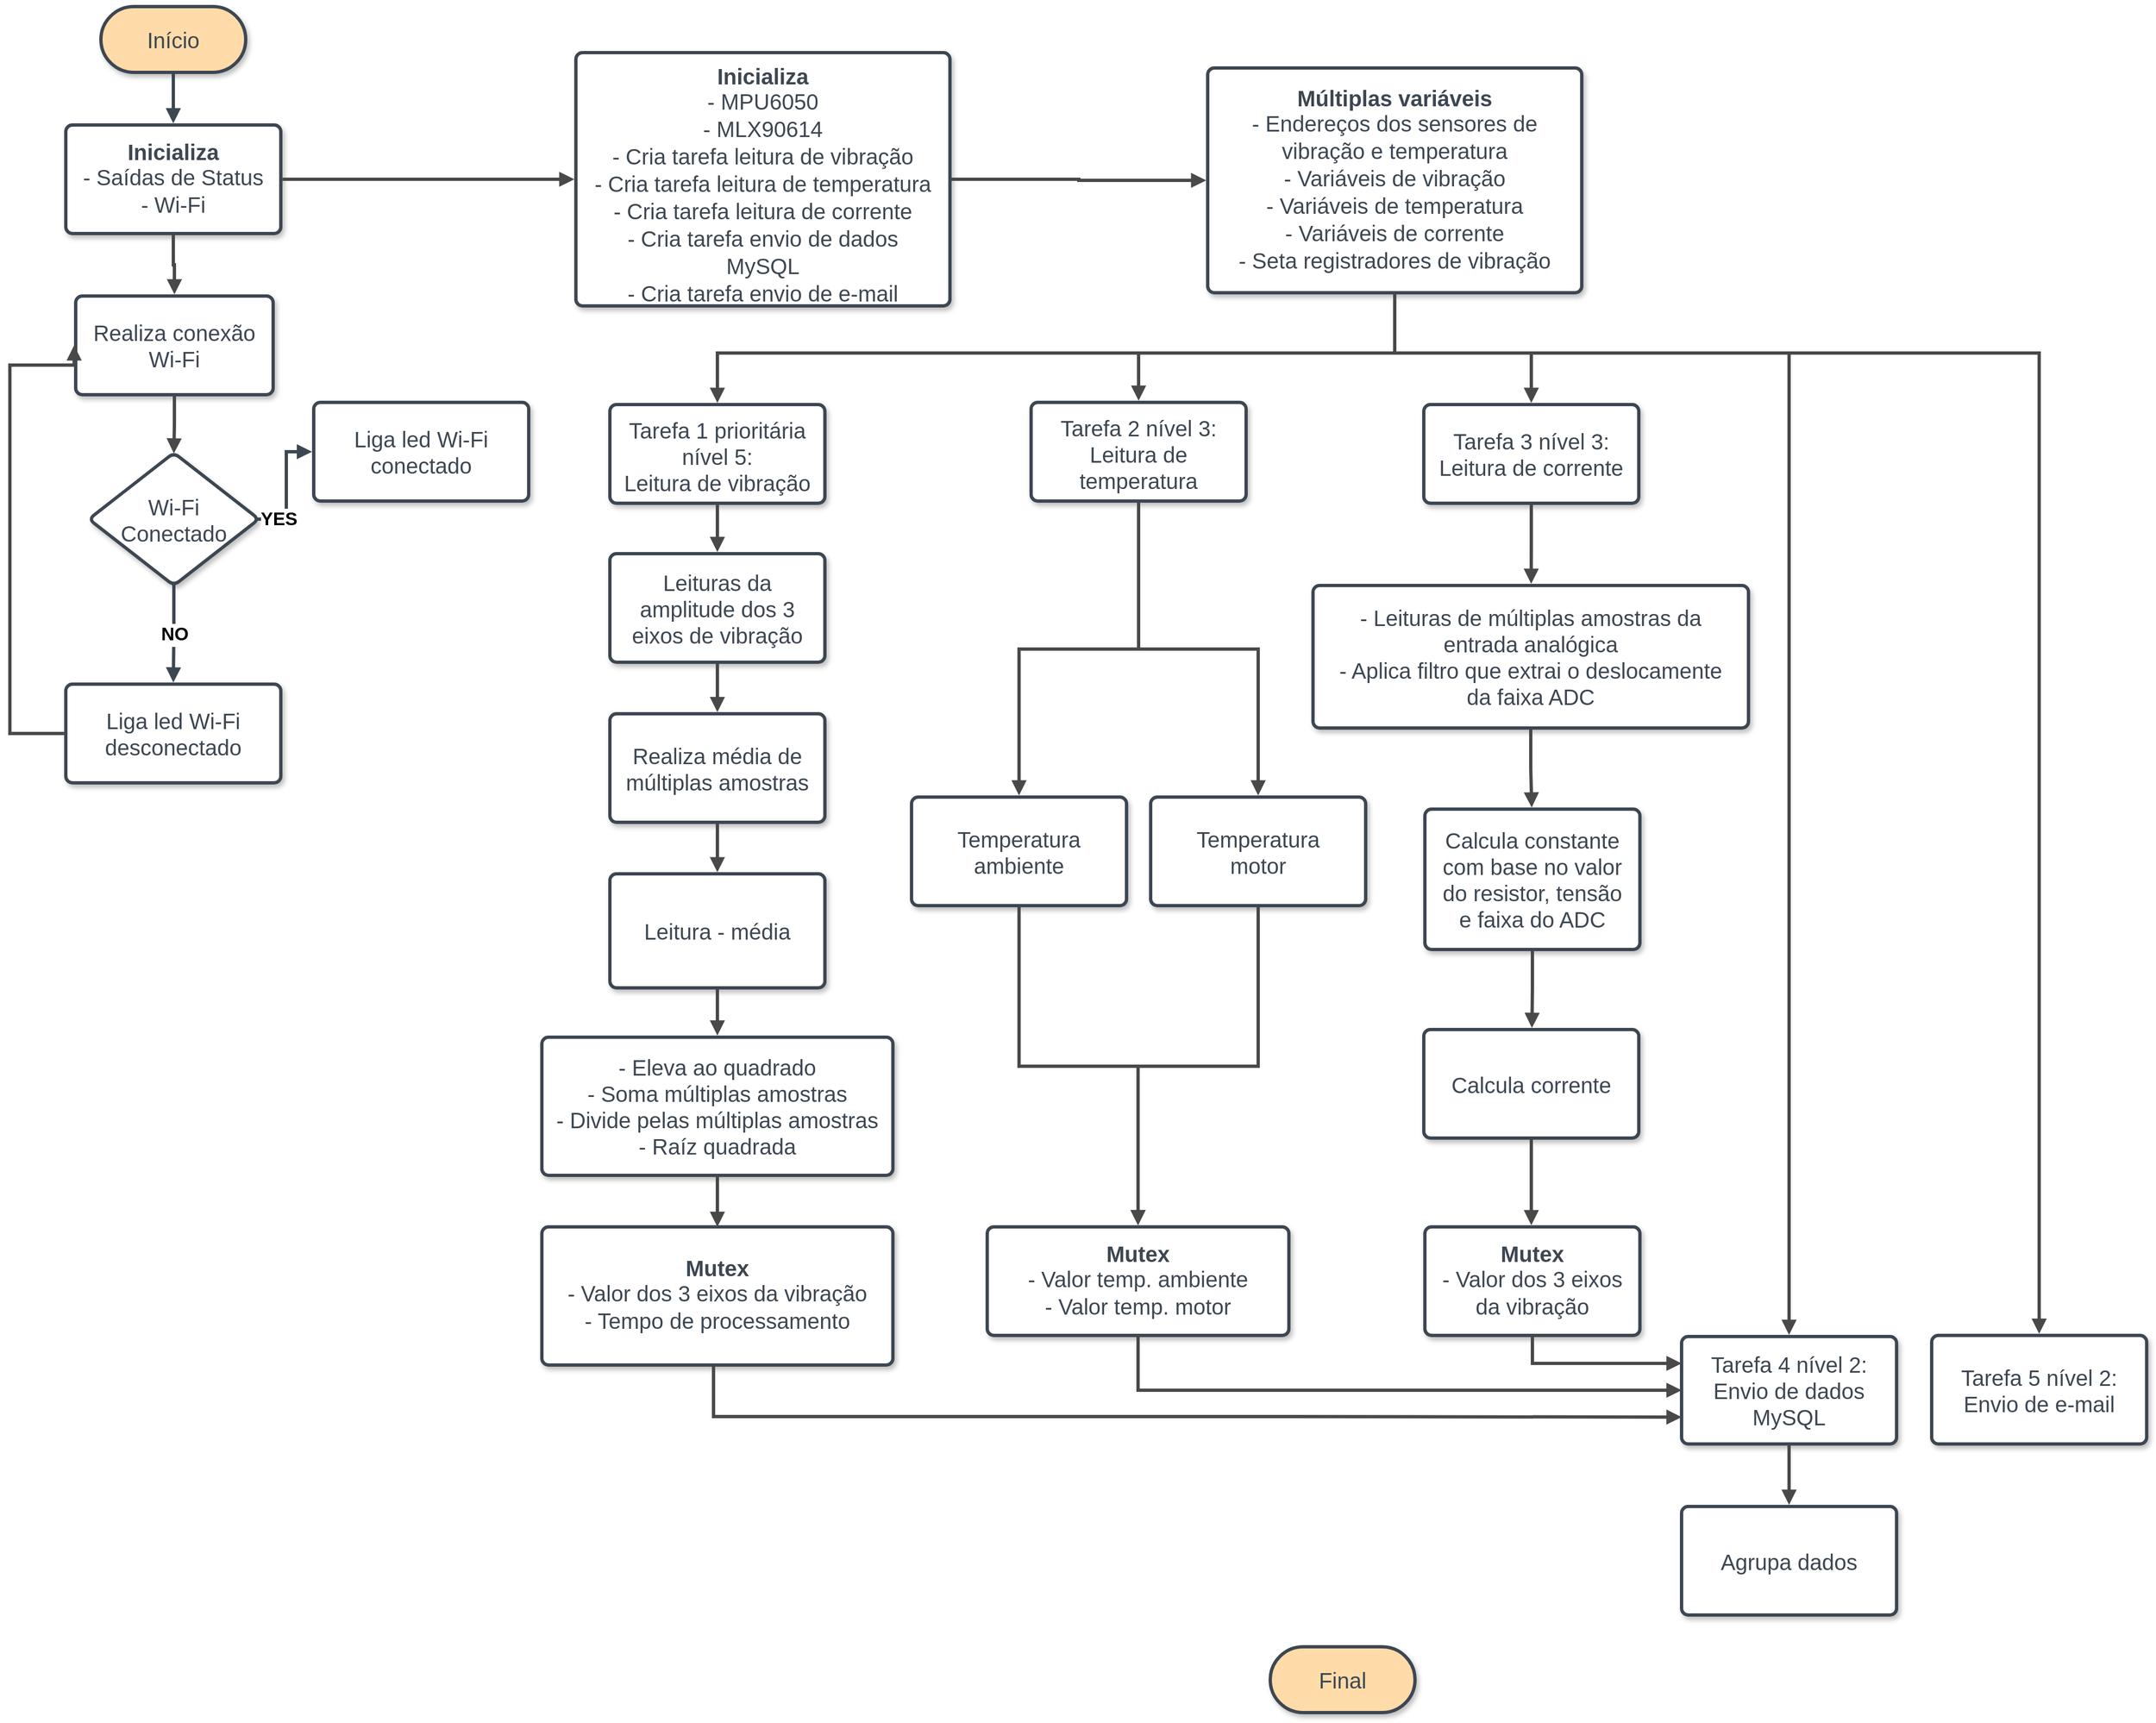 <mxfile version="24.8.0">
  <diagram name="Página-1" id="wW6nHEFgZ6jUK7Zu2He9">
    <mxGraphModel dx="2316" dy="1256" grid="1" gridSize="10" guides="1" tooltips="1" connect="1" arrows="1" fold="1" page="1" pageScale="1" pageWidth="1500" pageHeight="2400" math="0" shadow="0">
      <root>
        <mxCell id="0" />
        <mxCell id="1" parent="0" />
        <mxCell id="kIneLuP9A-6rgGFjxoqg-49" value="Início" style="html=1;overflow=block;blockSpacing=1;whiteSpace=wrap;rounded=1;arcSize=50;fontSize=20;fontFamily=Helvetica;fontColor=#3d4752;align=center;spacing=11.3;strokeColor=#3d4752;strokeOpacity=100;fillOpacity=100;shadow=1;fillColor=#ffdba9;strokeWidth=3;lucidId=YGcM8_aNu0eV;" vertex="1" parent="1">
          <mxGeometry x="141" y="54" width="132" height="60" as="geometry" />
        </mxCell>
        <mxCell id="kIneLuP9A-6rgGFjxoqg-50" value="&lt;div style=&quot;display: flex; justify-content: center; text-align: center; align-items: baseline; font-size: 0; line-height: 1.25;margin-top: -2px;&quot;&gt;&lt;span&gt;&lt;span style=&quot;font-size:20px;color:#3d4752;font-weight: bold;font-family: Helvetica;&quot;&gt;Inicializa&lt;/span&gt;&lt;span style=&quot;font-size:20px;color:#3d4752;font-family: Helvetica;&quot;&gt;&#xa;&lt;/span&gt;&lt;/span&gt;&lt;/div&gt;&lt;div style=&quot;display: flex; justify-content: center; text-align: center; align-items: baseline; font-size: 0; line-height: 1.25;margin-top: -2px;&quot;&gt;&lt;span&gt;&lt;span style=&quot;font-size:20px;color:#3d4752;font-family: Helvetica;&quot;&gt;- Saídas de Status&#xa;- Wi-Fi&lt;/span&gt;&lt;/span&gt;&lt;/div&gt;" style="html=1;overflow=block;blockSpacing=1;whiteSpace=wrap;fontSize=13;fontFamily=Helvetica;spacing=11.3;strokeColor=#3d4752;strokeOpacity=100;fillOpacity=100;rounded=1;absoluteArcSize=1;arcSize=12;shadow=1;fillColor=#ffffff;strokeWidth=3;lucidId=YGcM0Bxgonje;" vertex="1" parent="1">
          <mxGeometry x="109" y="162" width="196" height="99" as="geometry" />
        </mxCell>
        <mxCell id="kIneLuP9A-6rgGFjxoqg-51" value="" style="html=1;jettySize=18;whiteSpace=wrap;fontSize=13;fontFamily=Helvetica;strokeColor=#3d4752;strokeOpacity=100;strokeWidth=3;rounded=1;arcSize=0;edgeStyle=orthogonalEdgeStyle;startArrow=none;endArrow=block;endFill=1;exitX=0.5;exitY=1.025;exitPerimeter=0;entryX=0.5;entryY=-0.015;entryPerimeter=0;lucidId=YGcMHoneriRA;" edge="1" parent="1" source="kIneLuP9A-6rgGFjxoqg-49" target="kIneLuP9A-6rgGFjxoqg-50">
          <mxGeometry width="100" height="100" relative="1" as="geometry">
            <Array as="points" />
          </mxGeometry>
        </mxCell>
        <mxCell id="kIneLuP9A-6rgGFjxoqg-52" value="Realiza conexão Wi-Fi" style="html=1;overflow=block;blockSpacing=1;whiteSpace=wrap;fontSize=20;fontFamily=Helvetica;fontColor=#3d4752;align=center;spacing=11.3;strokeColor=#3d4752;strokeOpacity=100;fillOpacity=100;rounded=1;absoluteArcSize=1;arcSize=12;shadow=1;fillColor=#ffffff;strokeWidth=3;lucidId=BNcwj2-kDnB~;" vertex="1" parent="1">
          <mxGeometry x="118" y="318" width="180" height="90" as="geometry" />
        </mxCell>
        <mxCell id="kIneLuP9A-6rgGFjxoqg-53" value="Final" style="html=1;overflow=block;blockSpacing=1;whiteSpace=wrap;rounded=1;arcSize=50;fontSize=20;fontFamily=Helvetica;fontColor=#3d4752;align=center;spacing=11.3;strokeColor=#3d4752;strokeOpacity=100;fillOpacity=100;shadow=1;fillColor=#ffdba9;strokeWidth=3;lucidId=t1cwyaAYWCxq;" vertex="1" parent="1">
          <mxGeometry x="1207" y="1550" width="132" height="60" as="geometry" />
        </mxCell>
        <mxCell id="kIneLuP9A-6rgGFjxoqg-54" value="Wi-Fi Conectado" style="html=1;overflow=block;blockSpacing=1;whiteSpace=wrap;rhombus;fontSize=20;fontFamily=Helvetica;fontColor=#3d4752;align=center;spacing=11.3;strokeColor=#3d4752;strokeOpacity=100;fillOpacity=100;rounded=1;absoluteArcSize=1;arcSize=12;shadow=1;fillColor=#ffffff;strokeWidth=3;lucidId=dkLjF0y4hUUD;" vertex="1" parent="1">
          <mxGeometry x="130" y="461" width="155" height="121" as="geometry" />
        </mxCell>
        <mxCell id="kIneLuP9A-6rgGFjxoqg-55" value="" style="html=1;jettySize=18;whiteSpace=wrap;fontSize=16.7;fontFamily=Helvetica;fontStyle=1;strokeColor=#3d4752;strokeOpacity=100;strokeWidth=3;rounded=1;arcSize=0;edgeStyle=orthogonalEdgeStyle;startArrow=none;endArrow=block;endFill=1;exitX=0.991;exitY=0.5;exitPerimeter=0;entryX=-0.008;entryY=0.5;entryPerimeter=0;lucidId=dkLj98RTN1pg;" edge="1" parent="1" source="kIneLuP9A-6rgGFjxoqg-54" target="kIneLuP9A-6rgGFjxoqg-69">
          <mxGeometry width="100" height="100" relative="1" as="geometry">
            <Array as="points" />
          </mxGeometry>
        </mxCell>
        <mxCell id="kIneLuP9A-6rgGFjxoqg-56" value="YES" style="text;html=1;resizable=0;labelBackgroundColor=default;align=center;verticalAlign=middle;fontStyle=1;fontSize=16.7;" vertex="1" parent="kIneLuP9A-6rgGFjxoqg-55">
          <mxGeometry x="-0.662" relative="1" as="geometry">
            <mxPoint as="offset" />
          </mxGeometry>
        </mxCell>
        <mxCell id="kIneLuP9A-6rgGFjxoqg-57" value="" style="html=1;jettySize=18;whiteSpace=wrap;fontSize=16.7;fontFamily=Helvetica;fontStyle=1;strokeColor=#3d4752;strokeOpacity=100;strokeWidth=3;rounded=1;arcSize=0;edgeStyle=orthogonalEdgeStyle;startArrow=none;endArrow=block;endFill=1;exitX=0.5;exitY=0.995;exitPerimeter=0;entryX=0.5;entryY=-0.017;entryPerimeter=0;lucidId=dkLjdHbdrjaG;" edge="1" parent="1" source="kIneLuP9A-6rgGFjxoqg-54" target="kIneLuP9A-6rgGFjxoqg-61">
          <mxGeometry width="100" height="100" relative="1" as="geometry">
            <Array as="points" />
          </mxGeometry>
        </mxCell>
        <mxCell id="kIneLuP9A-6rgGFjxoqg-58" value="NO" style="text;html=1;resizable=0;labelBackgroundColor=default;align=center;verticalAlign=middle;fontStyle=1;fontSize=16.7;" vertex="1" parent="kIneLuP9A-6rgGFjxoqg-57">
          <mxGeometry relative="1" as="geometry" />
        </mxCell>
        <mxCell id="kIneLuP9A-6rgGFjxoqg-59" value="Tarefa 1 prioritária nível 5:  &#xa;Leitura de vibração" style="html=1;overflow=block;blockSpacing=1;whiteSpace=wrap;fontSize=20;fontFamily=Helvetica;fontColor=#3d4752;align=center;spacing=11.3;strokeColor=#3d4752;strokeOpacity=100;fillOpacity=100;rounded=1;absoluteArcSize=1;arcSize=12;shadow=1;fillColor=#ffffff;strokeWidth=3;lucidId=qlLjAP7d3Pub;" vertex="1" parent="1">
          <mxGeometry x="605" y="417" width="196" height="90" as="geometry" />
        </mxCell>
        <mxCell id="kIneLuP9A-6rgGFjxoqg-60" value="" style="html=1;jettySize=18;whiteSpace=wrap;fontSize=13;strokeColor=#494949;strokeWidth=3;rounded=1;arcSize=0;edgeStyle=orthogonalEdgeStyle;startArrow=none;endArrow=block;endFill=1;exitX=0.5;exitY=1.015;exitPerimeter=0;entryX=0.5;entryY=-0.017;entryPerimeter=0;lucidId=LmLjzipSwg8A;" edge="1" parent="1" source="kIneLuP9A-6rgGFjxoqg-50" target="kIneLuP9A-6rgGFjxoqg-52">
          <mxGeometry width="100" height="100" relative="1" as="geometry">
            <Array as="points" />
          </mxGeometry>
        </mxCell>
        <mxCell id="kIneLuP9A-6rgGFjxoqg-61" value="Liga led Wi-Fi desconectado" style="html=1;overflow=block;blockSpacing=1;whiteSpace=wrap;fontSize=20;fontFamily=Helvetica;fontColor=#3d4752;align=center;spacing=11.3;strokeColor=#3d4752;strokeOpacity=100;fillOpacity=100;rounded=1;absoluteArcSize=1;arcSize=12;shadow=1;fillColor=#ffffff;strokeWidth=3;lucidId=WnLjBUgtpYF_;" vertex="1" parent="1">
          <mxGeometry x="109" y="672" width="196" height="90" as="geometry" />
        </mxCell>
        <mxCell id="kIneLuP9A-6rgGFjxoqg-62" value="" style="html=1;jettySize=18;whiteSpace=wrap;fontSize=13;strokeColor=#494949;strokeWidth=3;rounded=1;arcSize=0;edgeStyle=orthogonalEdgeStyle;startArrow=none;endArrow=block;endFill=1;exitX=0.5;exitY=1.017;exitPerimeter=0;entryX=0.5;entryY=0.005;entryPerimeter=0;lucidId=8uLjnlYUT5LJ;" edge="1" parent="1" source="kIneLuP9A-6rgGFjxoqg-52" target="kIneLuP9A-6rgGFjxoqg-54">
          <mxGeometry width="100" height="100" relative="1" as="geometry">
            <Array as="points" />
          </mxGeometry>
        </mxCell>
        <mxCell id="kIneLuP9A-6rgGFjxoqg-63" value="" style="html=1;jettySize=18;whiteSpace=wrap;fontSize=13;strokeColor=#494949;strokeWidth=3;rounded=1;arcSize=0;edgeStyle=orthogonalEdgeStyle;startArrow=none;endArrow=block;endFill=1;exitX=-0.008;exitY=0.5;exitPerimeter=0;entryX=-0.008;entryY=0.5;entryPerimeter=0;lucidId=kwLjcKJRYvCY;" edge="1" parent="1" source="kIneLuP9A-6rgGFjxoqg-61" target="kIneLuP9A-6rgGFjxoqg-52">
          <mxGeometry width="100" height="100" relative="1" as="geometry">
            <Array as="points">
              <mxPoint x="58" y="717" />
              <mxPoint x="58" y="381" />
            </Array>
          </mxGeometry>
        </mxCell>
        <mxCell id="kIneLuP9A-6rgGFjxoqg-64" value="Tarefa 2 nível 3: &#xa;Leitura de temperatura" style="html=1;overflow=block;blockSpacing=1;whiteSpace=wrap;fontSize=20;fontFamily=Helvetica;fontColor=#3d4752;align=center;spacing=11.3;strokeColor=#3d4752;strokeOpacity=100;fillOpacity=100;rounded=1;absoluteArcSize=1;arcSize=12;shadow=1;fillColor=#ffffff;strokeWidth=3;lucidId=HxLj36Be4zOr;" vertex="1" parent="1">
          <mxGeometry x="989" y="415" width="196" height="90" as="geometry" />
        </mxCell>
        <mxCell id="kIneLuP9A-6rgGFjxoqg-65" value="Tarefa 3 nível 3: &#xa;Leitura de corrente" style="html=1;overflow=block;blockSpacing=1;whiteSpace=wrap;fontSize=20;fontFamily=Helvetica;fontColor=#3d4752;align=center;spacing=11.3;strokeColor=#3d4752;strokeOpacity=100;fillOpacity=100;rounded=1;absoluteArcSize=1;arcSize=12;shadow=1;fillColor=#ffffff;strokeWidth=3;lucidId=NyLjOp56AqbX;" vertex="1" parent="1">
          <mxGeometry x="1347" y="417" width="196" height="90" as="geometry" />
        </mxCell>
        <mxCell id="kIneLuP9A-6rgGFjxoqg-66" value="Tarefa 4 nível 2: &#xa;Envio de dados MySQL" style="html=1;overflow=block;blockSpacing=1;whiteSpace=wrap;fontSize=20;fontFamily=Helvetica;fontColor=#3d4752;align=center;spacing=11.3;strokeColor=#3d4752;strokeOpacity=100;fillOpacity=100;rounded=1;absoluteArcSize=1;arcSize=12;shadow=1;fillColor=#ffffff;strokeWidth=3;lucidId=rzLjJsJPlAcu;" vertex="1" parent="1">
          <mxGeometry x="1582" y="1267" width="196" height="98" as="geometry" />
        </mxCell>
        <mxCell id="kIneLuP9A-6rgGFjxoqg-67" value="Tarefa 5 nível 2: &#xa;Envio de e-mail" style="html=1;overflow=block;blockSpacing=1;whiteSpace=wrap;fontSize=20;fontFamily=Helvetica;fontColor=#3d4752;align=center;spacing=11.3;strokeColor=#3d4752;strokeOpacity=100;fillOpacity=100;rounded=1;absoluteArcSize=1;arcSize=12;shadow=1;fillColor=#ffffff;strokeWidth=3;lucidId=aALjpcRrlFdX;" vertex="1" parent="1">
          <mxGeometry x="1810" y="1266" width="196" height="99" as="geometry" />
        </mxCell>
        <mxCell id="kIneLuP9A-6rgGFjxoqg-68" value="&lt;div style=&quot;display: flex; justify-content: center; text-align: center; align-items: baseline; font-size: 0; line-height: 1.25;margin-top: -2px;&quot;&gt;&lt;span&gt;&lt;span style=&quot;font-size:20px;color:#3d4752;font-weight: bold;font-family: Helvetica;&quot;&gt;Inicializa&lt;/span&gt;&lt;span style=&quot;font-size:20px;color:#3d4752;font-family: Helvetica;&quot;&gt;&#xa;&lt;/span&gt;&lt;/span&gt;&lt;/div&gt;&lt;div style=&quot;display: flex; justify-content: center; text-align: center; align-items: baseline; font-size: 0; line-height: 1.25;margin-top: -2px;&quot;&gt;&lt;span&gt;&lt;span style=&quot;font-size:20px;color:#3d4752;font-family: Helvetica;&quot;&gt;- MPU6050&#xa;- MLX90614&#xa;- Cria tarefa leitura de vibração&#xa;- Cria tarefa leitura de temperatura&#xa;- Cria tarefa leitura de corrente&#xa;- Cria tarefa envio de dados MySQL&#xa;- Cria tarefa envio de e-mail&lt;/span&gt;&lt;/span&gt;&lt;/div&gt;" style="html=1;overflow=block;blockSpacing=1;whiteSpace=wrap;fontSize=13;fontFamily=Helvetica;spacing=11.3;strokeColor=#3d4752;strokeOpacity=100;fillOpacity=100;rounded=1;absoluteArcSize=1;arcSize=12;shadow=1;fillColor=#ffffff;strokeWidth=3;lucidId=uBLjPLhFOQ6O;" vertex="1" parent="1">
          <mxGeometry x="574" y="96" width="341" height="231" as="geometry" />
        </mxCell>
        <mxCell id="kIneLuP9A-6rgGFjxoqg-69" value="Liga led Wi-Fi conectado" style="html=1;overflow=block;blockSpacing=1;whiteSpace=wrap;fontSize=20;fontFamily=Helvetica;fontColor=#3d4752;align=center;spacing=11.3;strokeColor=#3d4752;strokeOpacity=100;fillOpacity=100;rounded=1;absoluteArcSize=1;arcSize=12;shadow=1;fillColor=#ffffff;strokeWidth=3;lucidId=9ILj2eCA24AJ;" vertex="1" parent="1">
          <mxGeometry x="335" y="415" width="196" height="90" as="geometry" />
        </mxCell>
        <mxCell id="kIneLuP9A-6rgGFjxoqg-70" value="" style="html=1;jettySize=18;whiteSpace=wrap;fontSize=13;strokeColor=#494949;strokeWidth=3;rounded=1;arcSize=0;edgeStyle=orthogonalEdgeStyle;startArrow=none;endArrow=block;endFill=1;exitX=1.008;exitY=0.5;exitPerimeter=0;entryX=-0.004;entryY=0.5;entryPerimeter=0;lucidId=MKLjdU4m0gIh;" edge="1" parent="1" source="kIneLuP9A-6rgGFjxoqg-50" target="kIneLuP9A-6rgGFjxoqg-68">
          <mxGeometry width="100" height="100" relative="1" as="geometry">
            <Array as="points" />
          </mxGeometry>
        </mxCell>
        <mxCell id="kIneLuP9A-6rgGFjxoqg-71" value="Realiza média de múltiplas amostras" style="html=1;overflow=block;blockSpacing=1;whiteSpace=wrap;fontSize=20;fontFamily=Helvetica;fontColor=#3d4752;align=center;spacing=11.3;strokeColor=#3d4752;strokeOpacity=100;fillOpacity=100;rounded=1;absoluteArcSize=1;arcSize=12;shadow=1;fillColor=#ffffff;strokeWidth=3;lucidId=XNLjQ~LqRRBE;" vertex="1" parent="1">
          <mxGeometry x="605" y="699" width="196" height="99" as="geometry" />
        </mxCell>
        <mxCell id="kIneLuP9A-6rgGFjxoqg-72" value="&lt;div style=&quot;display: flex; justify-content: center; text-align: center; align-items: baseline; font-size: 0; line-height: 1.25;margin-top: -2px;&quot;&gt;&lt;span&gt;&lt;span style=&quot;font-size:20px;color:#3d4752;font-weight: bold;font-family: Helvetica;&quot;&gt;Múltiplas variáveis&lt;/span&gt;&lt;span style=&quot;font-size:20px;color:#3d4752;font-family: Helvetica;&quot;&gt;&#xa;&lt;/span&gt;&lt;/span&gt;&lt;/div&gt;&lt;div style=&quot;display: flex; justify-content: center; text-align: center; align-items: baseline; font-size: 0; line-height: 1.25;margin-top: -2px;&quot;&gt;&lt;span&gt;&lt;span style=&quot;font-size:20px;color:#3d4752;font-family: Helvetica;&quot;&gt;- Endereços dos sensores de vibração e temperatura&#xa;- Variáveis de vibração&#xa;- Variáveis de temperatura&#xa;- Variáveis de corrente&#xa;- Seta registradores de vibração&lt;/span&gt;&lt;/span&gt;&lt;/div&gt;" style="html=1;overflow=block;blockSpacing=1;whiteSpace=wrap;fontSize=13;fontFamily=Helvetica;spacing=11.3;strokeColor=#3d4752;strokeOpacity=100;fillOpacity=100;rounded=1;absoluteArcSize=1;arcSize=12;shadow=1;fillColor=#ffffff;strokeWidth=3;lucidId=vPLjcjZQjcOV;" vertex="1" parent="1">
          <mxGeometry x="1150" y="110" width="341" height="205" as="geometry" />
        </mxCell>
        <mxCell id="kIneLuP9A-6rgGFjxoqg-73" value="" style="html=1;jettySize=18;whiteSpace=wrap;fontSize=13;strokeColor=#494949;strokeWidth=3;rounded=1;arcSize=0;edgeStyle=orthogonalEdgeStyle;startArrow=none;endArrow=block;endFill=1;exitX=1.004;exitY=0.5;exitPerimeter=0;entryX=-0.004;entryY=0.5;entryPerimeter=0;lucidId=t3LjrtY-mKKk;" edge="1" parent="1" source="kIneLuP9A-6rgGFjxoqg-68" target="kIneLuP9A-6rgGFjxoqg-72">
          <mxGeometry width="100" height="100" relative="1" as="geometry">
            <Array as="points" />
          </mxGeometry>
        </mxCell>
        <mxCell id="kIneLuP9A-6rgGFjxoqg-74" value="Leituras da amplitude dos 3 eixos de vibração" style="html=1;overflow=block;blockSpacing=1;whiteSpace=wrap;fontSize=20;fontFamily=Helvetica;fontColor=#3d4752;align=center;spacing=11.3;strokeColor=#3d4752;strokeOpacity=100;fillOpacity=100;rounded=1;absoluteArcSize=1;arcSize=12;shadow=1;fillColor=#ffffff;strokeWidth=3;lucidId=A~LjZP-bUil.;" vertex="1" parent="1">
          <mxGeometry x="605" y="553" width="196" height="99" as="geometry" />
        </mxCell>
        <mxCell id="kIneLuP9A-6rgGFjxoqg-75" value="Leitura - média" style="html=1;overflow=block;blockSpacing=1;whiteSpace=wrap;fontSize=20;fontFamily=Helvetica;fontColor=#3d4752;align=center;spacing=11.3;strokeColor=#3d4752;strokeOpacity=100;fillOpacity=100;rounded=1;absoluteArcSize=1;arcSize=12;shadow=1;fillColor=#ffffff;strokeWidth=3;lucidId=PeMj283qj-oA;" vertex="1" parent="1">
          <mxGeometry x="605" y="845" width="196" height="104" as="geometry" />
        </mxCell>
        <mxCell id="kIneLuP9A-6rgGFjxoqg-76" value="Temperatura&#xa;ambiente" style="html=1;overflow=block;blockSpacing=1;whiteSpace=wrap;fontSize=20;fontFamily=Helvetica;fontColor=#3d4752;align=center;spacing=11.3;strokeColor=#3d4752;strokeOpacity=100;fillOpacity=100;rounded=1;absoluteArcSize=1;arcSize=12;shadow=1;fillColor=#ffffff;strokeWidth=3;lucidId=rtMj4EFjBH4M;" vertex="1" parent="1">
          <mxGeometry x="880" y="775" width="196" height="99" as="geometry" />
        </mxCell>
        <mxCell id="kIneLuP9A-6rgGFjxoqg-77" value="Temperatura&#xa;motor" style="html=1;overflow=block;blockSpacing=1;whiteSpace=wrap;fontSize=20;fontFamily=Helvetica;fontColor=#3d4752;align=center;spacing=11.3;strokeColor=#3d4752;strokeOpacity=100;fillOpacity=100;rounded=1;absoluteArcSize=1;arcSize=12;shadow=1;fillColor=#ffffff;strokeWidth=3;lucidId=XtMjKPEEW~Cp;" vertex="1" parent="1">
          <mxGeometry x="1098" y="775" width="196" height="99" as="geometry" />
        </mxCell>
        <mxCell id="kIneLuP9A-6rgGFjxoqg-78" value="- Eleva ao quadrado&#xa;- Soma múltiplas amostras&#xa;- Divide pelas múltiplas amostras&#xa;- Raíz quadrada" style="html=1;overflow=block;blockSpacing=1;whiteSpace=wrap;fontSize=20;fontFamily=Helvetica;fontColor=#3d4752;align=center;spacing=11.3;strokeColor=#3d4752;strokeOpacity=100;fillOpacity=100;rounded=1;absoluteArcSize=1;arcSize=12;shadow=1;fillColor=#ffffff;strokeWidth=3;lucidId=wdOjxjT~BS-Q;" vertex="1" parent="1">
          <mxGeometry x="543" y="994" width="320" height="126" as="geometry" />
        </mxCell>
        <mxCell id="kIneLuP9A-6rgGFjxoqg-79" value="- Leituras de múltiplas amostras da entrada analógica&#xa;- Aplica filtro que extrai o deslocamente da faixa ADC" style="html=1;overflow=block;blockSpacing=1;whiteSpace=wrap;fontSize=20;fontFamily=Helvetica;fontColor=#3d4752;align=center;spacing=11.3;strokeColor=#3d4752;strokeOpacity=100;fillOpacity=100;rounded=1;absoluteArcSize=1;arcSize=12;shadow=1;fillColor=#ffffff;strokeWidth=3;lucidId=dkOjYEfTatYL;" vertex="1" parent="1">
          <mxGeometry x="1246" y="582" width="397" height="130" as="geometry" />
        </mxCell>
        <mxCell id="kIneLuP9A-6rgGFjxoqg-80" value="Calcula constante com base no valor do resistor, tensão e faixa do ADC  " style="html=1;overflow=block;blockSpacing=1;whiteSpace=wrap;fontSize=20;fontFamily=Helvetica;fontColor=#3d4752;align=center;spacing=11.3;strokeColor=#3d4752;strokeOpacity=100;fillOpacity=100;rounded=1;absoluteArcSize=1;arcSize=12;shadow=1;fillColor=#ffffff;strokeWidth=3;lucidId=mtOjdV8swVLO;" vertex="1" parent="1">
          <mxGeometry x="1348" y="786" width="196" height="128" as="geometry" />
        </mxCell>
        <mxCell id="kIneLuP9A-6rgGFjxoqg-81" value="Calcula corrente" style="html=1;overflow=block;blockSpacing=1;whiteSpace=wrap;fontSize=20;fontFamily=Helvetica;fontColor=#3d4752;align=center;spacing=11.3;strokeColor=#3d4752;strokeOpacity=100;fillOpacity=100;rounded=1;absoluteArcSize=1;arcSize=12;shadow=1;fillColor=#ffffff;strokeWidth=3;lucidId=ZwOj.ghcBY6T;" vertex="1" parent="1">
          <mxGeometry x="1347" y="987" width="196" height="99" as="geometry" />
        </mxCell>
        <mxCell id="kIneLuP9A-6rgGFjxoqg-83" value="&lt;div style=&quot;display: flex; justify-content: center; text-align: center; align-items: baseline; font-size: 0; line-height: 1.25;margin-top: -2px;&quot;&gt;&lt;span&gt;&lt;span style=&quot;font-size:20px;color:#3d4752;font-weight: bold;font-family: Helvetica;&quot;&gt;Mutex&lt;/span&gt;&lt;span style=&quot;font-size:20px;color:#3d4752;font-family: Helvetica;&quot;&gt;&#xa;&lt;/span&gt;&lt;/span&gt;&lt;/div&gt;&lt;div style=&quot;display: flex; justify-content: center; text-align: center; align-items: baseline; font-size: 0; line-height: 1.25;margin-top: -2px;&quot;&gt;&lt;span&gt;&lt;span style=&quot;font-size:20px;color:#3d4752;font-family: Helvetica;&quot;&gt; -  Valor temp. ambiente&#xa;- Valor temp. motor&lt;/span&gt;&lt;/span&gt;&lt;/div&gt;" style="html=1;overflow=block;blockSpacing=1;whiteSpace=wrap;fontSize=13;fontFamily=Helvetica;spacing=11.3;strokeColor=#3d4752;strokeOpacity=100;fillOpacity=100;rounded=1;absoluteArcSize=1;arcSize=12;shadow=1;fillColor=#ffffff;strokeWidth=3;lucidId=1POj_GI9XOov;" vertex="1" parent="1">
          <mxGeometry x="949" y="1167" width="275" height="99" as="geometry" />
        </mxCell>
        <mxCell id="kIneLuP9A-6rgGFjxoqg-84" value="" style="html=1;jettySize=18;whiteSpace=wrap;fontSize=13;strokeColor=#494949;strokeWidth=3;rounded=1;arcSize=0;edgeStyle=orthogonalEdgeStyle;startArrow=none;endArrow=block;endFill=1;exitX=0.5;exitY=1.007;exitPerimeter=0;entryX=0.5;entryY=-0.017;entryPerimeter=0;lucidId=UZOjztU20CFT;" edge="1" parent="1" source="kIneLuP9A-6rgGFjxoqg-72" target="kIneLuP9A-6rgGFjxoqg-59">
          <mxGeometry width="100" height="100" relative="1" as="geometry">
            <Array as="points">
              <mxPoint x="1321" y="370" />
              <mxPoint x="703" y="370" />
            </Array>
          </mxGeometry>
        </mxCell>
        <mxCell id="kIneLuP9A-6rgGFjxoqg-85" value="" style="html=1;jettySize=18;whiteSpace=wrap;fontSize=13;strokeColor=#494949;strokeWidth=3;rounded=1;arcSize=0;edgeStyle=orthogonalEdgeStyle;startArrow=none;endArrow=block;endFill=1;exitX=0.5;exitY=1.007;exitPerimeter=0;entryX=0.5;entryY=-0.017;entryPerimeter=0;lucidId=ZZOj~6Jdbbv.;" edge="1" parent="1" source="kIneLuP9A-6rgGFjxoqg-72" target="kIneLuP9A-6rgGFjxoqg-64">
          <mxGeometry width="100" height="100" relative="1" as="geometry">
            <Array as="points">
              <mxPoint x="1320" y="370" />
              <mxPoint x="1087" y="370" />
            </Array>
          </mxGeometry>
        </mxCell>
        <mxCell id="kIneLuP9A-6rgGFjxoqg-86" value="" style="html=1;jettySize=18;whiteSpace=wrap;fontSize=13;strokeColor=#494949;strokeWidth=3;rounded=1;arcSize=0;edgeStyle=orthogonalEdgeStyle;startArrow=none;endArrow=block;endFill=1;exitX=0.5;exitY=1.007;exitPerimeter=0;entryX=0.5;entryY=-0.017;entryPerimeter=0;lucidId=4ZOji4YNaRn5;" edge="1" parent="1" source="kIneLuP9A-6rgGFjxoqg-72" target="kIneLuP9A-6rgGFjxoqg-65">
          <mxGeometry width="100" height="100" relative="1" as="geometry">
            <Array as="points">
              <mxPoint x="1320" y="370" />
              <mxPoint x="1445" y="370" />
            </Array>
          </mxGeometry>
        </mxCell>
        <mxCell id="kIneLuP9A-6rgGFjxoqg-87" value="" style="html=1;jettySize=18;whiteSpace=wrap;fontSize=13;strokeColor=#494949;strokeWidth=3;rounded=1;arcSize=0;edgeStyle=orthogonalEdgeStyle;startArrow=none;endArrow=block;endFill=1;exitX=0.5;exitY=1.017;exitPerimeter=0;entryX=0.5;entryY=-0.015;entryPerimeter=0;lucidId=a0OjAhY~SQK2;" edge="1" parent="1" source="kIneLuP9A-6rgGFjxoqg-64" target="kIneLuP9A-6rgGFjxoqg-76">
          <mxGeometry width="100" height="100" relative="1" as="geometry">
            <Array as="points" />
          </mxGeometry>
        </mxCell>
        <mxCell id="kIneLuP9A-6rgGFjxoqg-88" value="" style="html=1;jettySize=18;whiteSpace=wrap;fontSize=13;strokeColor=#494949;strokeWidth=3;rounded=1;arcSize=0;edgeStyle=orthogonalEdgeStyle;startArrow=none;endArrow=block;endFill=1;exitX=0.5;exitY=1.017;exitPerimeter=0;entryX=0.5;entryY=-0.015;entryPerimeter=0;lucidId=e0OjhuxzHNOI;" edge="1" parent="1" source="kIneLuP9A-6rgGFjxoqg-64" target="kIneLuP9A-6rgGFjxoqg-77">
          <mxGeometry width="100" height="100" relative="1" as="geometry">
            <Array as="points" />
          </mxGeometry>
        </mxCell>
        <mxCell id="kIneLuP9A-6rgGFjxoqg-89" value="" style="html=1;jettySize=18;whiteSpace=wrap;fontSize=13;strokeColor=#494949;strokeWidth=3;rounded=1;arcSize=0;edgeStyle=orthogonalEdgeStyle;startArrow=none;endArrow=block;endFill=1;exitX=0.5;exitY=1.015;exitPerimeter=0;entryX=0.5;entryY=-0.015;entryPerimeter=0;lucidId=I1OjzcumEx85;" edge="1" parent="1" source="kIneLuP9A-6rgGFjxoqg-76" target="kIneLuP9A-6rgGFjxoqg-83">
          <mxGeometry width="100" height="100" relative="1" as="geometry">
            <Array as="points" />
          </mxGeometry>
        </mxCell>
        <mxCell id="kIneLuP9A-6rgGFjxoqg-90" value="" style="html=1;jettySize=18;whiteSpace=wrap;fontSize=13;strokeColor=#494949;strokeWidth=3;rounded=1;arcSize=0;edgeStyle=orthogonalEdgeStyle;startArrow=none;endArrow=block;endFill=1;exitX=0.5;exitY=1.015;exitPerimeter=0;entryX=0.5;entryY=-0.015;entryPerimeter=0;lucidId=L1OjMPoMIq7t;" edge="1" parent="1" source="kIneLuP9A-6rgGFjxoqg-77" target="kIneLuP9A-6rgGFjxoqg-83">
          <mxGeometry width="100" height="100" relative="1" as="geometry">
            <Array as="points" />
          </mxGeometry>
        </mxCell>
        <mxCell id="kIneLuP9A-6rgGFjxoqg-91" value="" style="html=1;jettySize=18;whiteSpace=wrap;fontSize=13;strokeColor=#494949;strokeWidth=3;rounded=1;arcSize=0;edgeStyle=orthogonalEdgeStyle;startArrow=none;endArrow=block;endFill=1;exitX=0.5;exitY=1.017;exitPerimeter=0;entryX=0.5;entryY=-0.015;entryPerimeter=0;lucidId=21Oj8GRGzVl7;" edge="1" parent="1" source="kIneLuP9A-6rgGFjxoqg-59" target="kIneLuP9A-6rgGFjxoqg-74">
          <mxGeometry width="100" height="100" relative="1" as="geometry">
            <Array as="points" />
          </mxGeometry>
        </mxCell>
        <mxCell id="kIneLuP9A-6rgGFjxoqg-92" value="" style="html=1;jettySize=18;whiteSpace=wrap;fontSize=13;strokeColor=#494949;strokeWidth=3;rounded=1;arcSize=0;edgeStyle=orthogonalEdgeStyle;startArrow=none;endArrow=block;endFill=1;exitX=0.5;exitY=1.015;exitPerimeter=0;entryX=0.5;entryY=-0.015;entryPerimeter=0;lucidId=71Oj_WstpDVK;" edge="1" parent="1" source="kIneLuP9A-6rgGFjxoqg-74" target="kIneLuP9A-6rgGFjxoqg-71">
          <mxGeometry width="100" height="100" relative="1" as="geometry">
            <Array as="points" />
          </mxGeometry>
        </mxCell>
        <mxCell id="kIneLuP9A-6rgGFjxoqg-93" value="" style="html=1;jettySize=18;whiteSpace=wrap;fontSize=13;strokeColor=#494949;strokeWidth=3;rounded=1;arcSize=0;edgeStyle=orthogonalEdgeStyle;startArrow=none;endArrow=block;endFill=1;exitX=0.5;exitY=1.015;exitPerimeter=0;entryX=0.5;entryY=-0.014;entryPerimeter=0;lucidId=-1OjSI3TuC2g;" edge="1" parent="1" source="kIneLuP9A-6rgGFjxoqg-71" target="kIneLuP9A-6rgGFjxoqg-75">
          <mxGeometry width="100" height="100" relative="1" as="geometry">
            <Array as="points" />
          </mxGeometry>
        </mxCell>
        <mxCell id="kIneLuP9A-6rgGFjxoqg-94" value="" style="html=1;jettySize=18;whiteSpace=wrap;fontSize=13;strokeColor=#494949;strokeWidth=3;rounded=1;arcSize=0;edgeStyle=orthogonalEdgeStyle;startArrow=none;endArrow=block;endFill=1;exitX=0.5;exitY=1.014;exitPerimeter=0;entryX=0.5;entryY=-0.012;entryPerimeter=0;lucidId=.1OjHbTHSmcL;" edge="1" parent="1" source="kIneLuP9A-6rgGFjxoqg-75" target="kIneLuP9A-6rgGFjxoqg-78">
          <mxGeometry width="100" height="100" relative="1" as="geometry">
            <Array as="points" />
          </mxGeometry>
        </mxCell>
        <mxCell id="kIneLuP9A-6rgGFjxoqg-96" value="" style="html=1;jettySize=18;whiteSpace=wrap;fontSize=13;strokeColor=#494949;strokeWidth=3;rounded=1;arcSize=0;edgeStyle=orthogonalEdgeStyle;startArrow=none;endArrow=block;endFill=1;exitX=0.5;exitY=1.017;exitPerimeter=0;entryX=0.501;entryY=-0.012;entryPerimeter=0;lucidId=g4OjU5X4FkTB;" edge="1" parent="1" source="kIneLuP9A-6rgGFjxoqg-65" target="kIneLuP9A-6rgGFjxoqg-79">
          <mxGeometry width="100" height="100" relative="1" as="geometry">
            <Array as="points" />
          </mxGeometry>
        </mxCell>
        <mxCell id="kIneLuP9A-6rgGFjxoqg-97" value="" style="html=1;jettySize=18;whiteSpace=wrap;fontSize=13;strokeColor=#494949;strokeWidth=3;rounded=1;arcSize=0;edgeStyle=orthogonalEdgeStyle;startArrow=none;endArrow=block;endFill=1;exitX=0.5;exitY=1.012;exitPerimeter=0;entryX=0.503;entryY=-0.015;entryPerimeter=0;lucidId=n4Ojw1gSP_Yg;" edge="1" parent="1" source="kIneLuP9A-6rgGFjxoqg-80" target="kIneLuP9A-6rgGFjxoqg-81">
          <mxGeometry width="100" height="100" relative="1" as="geometry">
            <Array as="points" />
          </mxGeometry>
        </mxCell>
        <mxCell id="kIneLuP9A-6rgGFjxoqg-98" value="" style="html=1;jettySize=18;whiteSpace=wrap;fontSize=13;strokeColor=#494949;strokeWidth=3;rounded=1;arcSize=0;edgeStyle=orthogonalEdgeStyle;startArrow=none;endArrow=block;endFill=1;exitX=0.5;exitY=1.012;exitPerimeter=0;entryX=0.497;entryY=-0.012;entryPerimeter=0;lucidId=O4OjG7.ol.qq;" edge="1" parent="1" source="kIneLuP9A-6rgGFjxoqg-79" target="kIneLuP9A-6rgGFjxoqg-80">
          <mxGeometry width="100" height="100" relative="1" as="geometry">
            <Array as="points" />
          </mxGeometry>
        </mxCell>
        <mxCell id="kIneLuP9A-6rgGFjxoqg-99" value="&lt;div style=&quot;display: flex; justify-content: center; text-align: center; align-items: baseline; font-size: 0; line-height: 1.25;margin-top: -2px;&quot;&gt;&lt;span&gt;&lt;span style=&quot;font-size:20px;color:#3d4752;font-weight: bold;font-family: Helvetica;&quot;&gt;Mutex&lt;/span&gt;&lt;span style=&quot;font-size:20px;color:#3d4752;font-family: Helvetica;&quot;&gt;&#xa;&lt;/span&gt;&lt;/span&gt;&lt;/div&gt;&lt;div style=&quot;display: flex; justify-content: center; text-align: center; align-items: baseline; font-size: 0; line-height: 1.25;margin-top: -2px;&quot;&gt;&lt;span&gt;&lt;span style=&quot;font-size:20px;color:#3d4752;font-family: Helvetica;&quot;&gt; - Valor dos 3 eixos da vibração&lt;/span&gt;&lt;/span&gt;&lt;/div&gt;" style="html=1;overflow=block;blockSpacing=1;whiteSpace=wrap;fontSize=13;fontFamily=Helvetica;spacing=11.3;strokeColor=#3d4752;strokeOpacity=100;fillOpacity=100;rounded=1;absoluteArcSize=1;arcSize=12;shadow=1;fillColor=#ffffff;strokeWidth=3;lucidId=.4OjOE916lod;" vertex="1" parent="1">
          <mxGeometry x="1348" y="1167" width="196" height="99" as="geometry" />
        </mxCell>
        <mxCell id="kIneLuP9A-6rgGFjxoqg-100" value="" style="html=1;jettySize=18;whiteSpace=wrap;fontSize=13;strokeColor=#494949;strokeWidth=3;rounded=1;arcSize=0;edgeStyle=orthogonalEdgeStyle;startArrow=none;endArrow=block;endFill=1;exitX=0.5;exitY=1.015;exitPerimeter=0;entryX=0.495;entryY=-0.015;entryPerimeter=0;lucidId=f5OjCOt4Zw9H;" edge="1" parent="1" source="kIneLuP9A-6rgGFjxoqg-81" target="kIneLuP9A-6rgGFjxoqg-99">
          <mxGeometry width="100" height="100" relative="1" as="geometry">
            <Array as="points" />
          </mxGeometry>
        </mxCell>
        <mxCell id="kIneLuP9A-6rgGFjxoqg-101" value="Agrupa dados" style="html=1;overflow=block;blockSpacing=1;whiteSpace=wrap;fontSize=20;fontFamily=Helvetica;fontColor=#3d4752;align=center;spacing=11.3;strokeColor=#3d4752;strokeOpacity=100;fillOpacity=100;rounded=1;absoluteArcSize=1;arcSize=12;shadow=1;fillColor=#ffffff;strokeWidth=3;lucidId=PaPjgZ5aMJZG;" vertex="1" parent="1">
          <mxGeometry x="1582" y="1422" width="196" height="99" as="geometry" />
        </mxCell>
        <mxCell id="kIneLuP9A-6rgGFjxoqg-102" value="" style="html=1;jettySize=18;whiteSpace=wrap;fontSize=13;strokeColor=#494949;strokeWidth=3;rounded=1;arcSize=0;edgeStyle=orthogonalEdgeStyle;startArrow=none;endArrow=block;endFill=1;exitX=0.5;exitY=1.007;exitPerimeter=0;entryX=0.5;entryY=-0.015;entryPerimeter=0;lucidId=QdPjecj9eyjl;" edge="1" parent="1" source="kIneLuP9A-6rgGFjxoqg-72" target="kIneLuP9A-6rgGFjxoqg-66">
          <mxGeometry width="100" height="100" relative="1" as="geometry">
            <Array as="points">
              <mxPoint x="1320" y="370" />
              <mxPoint x="1680" y="370" />
            </Array>
          </mxGeometry>
        </mxCell>
        <mxCell id="kIneLuP9A-6rgGFjxoqg-103" value="" style="html=1;jettySize=18;whiteSpace=wrap;fontSize=13;strokeColor=#494949;strokeWidth=3;rounded=1;arcSize=0;edgeStyle=orthogonalEdgeStyle;startArrow=none;endArrow=block;endFill=1;exitX=0.5;exitY=1.007;exitPerimeter=0;entryX=0.5;entryY=-0.015;entryPerimeter=0;lucidId=1dPj1Y2b7wFf;" edge="1" parent="1" source="kIneLuP9A-6rgGFjxoqg-72" target="kIneLuP9A-6rgGFjxoqg-67">
          <mxGeometry width="100" height="100" relative="1" as="geometry">
            <Array as="points">
              <mxPoint x="1320" y="370" />
              <mxPoint x="1908" y="370" />
            </Array>
          </mxGeometry>
        </mxCell>
        <mxCell id="kIneLuP9A-6rgGFjxoqg-107" value="" style="html=1;jettySize=18;whiteSpace=wrap;fontSize=13;strokeColor=#494949;strokeWidth=3;rounded=1;arcSize=0;edgeStyle=orthogonalEdgeStyle;startArrow=none;endArrow=block;endFill=1;exitX=0.5;exitY=1.015;exitPerimeter=0;entryX=0.5;entryY=-0.015;entryPerimeter=0;lucidId=6ePjYhux7~zD;" edge="1" parent="1" source="kIneLuP9A-6rgGFjxoqg-66" target="kIneLuP9A-6rgGFjxoqg-101">
          <mxGeometry width="100" height="100" relative="1" as="geometry">
            <Array as="points" />
          </mxGeometry>
        </mxCell>
        <mxCell id="kIneLuP9A-6rgGFjxoqg-115" value="&lt;div style=&quot;color: rgb(0, 0, 0); display: flex; justify-content: center; align-items: baseline; font-size: 0px; line-height: 1.25; margin-top: -2px;&quot;&gt;&lt;span style=&quot;font-size: 20px; color: rgb(61, 71, 82); font-weight: bold;&quot;&gt;Mutex&lt;/span&gt;&lt;span style=&quot;font-size: 20px; color: rgb(61, 71, 82);&quot;&gt;&lt;br&gt;&lt;/span&gt;&lt;/div&gt;&lt;div style=&quot;color: rgb(0, 0, 0); display: flex; justify-content: center; align-items: baseline; font-size: 0px; line-height: 1.25; margin-top: -2px;&quot;&gt;&lt;span style=&quot;font-size: 20px; color: rgb(61, 71, 82);&quot;&gt;- Valor dos 3 eixos da vibração&lt;br&gt;- Tempo de processamento&lt;/span&gt;&lt;/div&gt;" style="html=1;overflow=block;blockSpacing=1;whiteSpace=wrap;fontSize=20;fontFamily=Helvetica;fontColor=#3d4752;align=center;spacing=11.3;strokeColor=#3d4752;strokeOpacity=100;fillOpacity=100;rounded=1;absoluteArcSize=1;arcSize=12;shadow=1;fillColor=#ffffff;strokeWidth=3;lucidId=wdOjxjT~BS-Q;" vertex="1" parent="1">
          <mxGeometry x="543" y="1167" width="320" height="126" as="geometry" />
        </mxCell>
        <mxCell id="kIneLuP9A-6rgGFjxoqg-122" value="" style="html=1;jettySize=18;whiteSpace=wrap;fontSize=13;strokeColor=#494949;strokeWidth=3;rounded=1;arcSize=0;edgeStyle=orthogonalEdgeStyle;startArrow=none;endArrow=block;endFill=1;exitX=0.5;exitY=1;entryX=0.5;entryY=0;lucidId=.1OjHbTHSmcL;exitDx=0;exitDy=0;entryDx=0;entryDy=0;" edge="1" parent="1" source="kIneLuP9A-6rgGFjxoqg-78" target="kIneLuP9A-6rgGFjxoqg-115">
          <mxGeometry width="100" height="100" relative="1" as="geometry">
            <Array as="points" />
            <mxPoint x="713" y="960" as="sourcePoint" />
            <mxPoint x="713" y="1002" as="targetPoint" />
          </mxGeometry>
        </mxCell>
        <mxCell id="kIneLuP9A-6rgGFjxoqg-123" value="" style="html=1;jettySize=18;whiteSpace=wrap;fontSize=13;strokeColor=#494949;strokeWidth=3;rounded=1;arcSize=0;edgeStyle=orthogonalEdgeStyle;startArrow=none;endArrow=block;endFill=1;exitX=0.489;exitY=1.01;lucidId=.1OjHbTHSmcL;exitDx=0;exitDy=0;exitPerimeter=0;entryX=0;entryY=0.75;entryDx=0;entryDy=0;" edge="1" parent="1" source="kIneLuP9A-6rgGFjxoqg-115" target="kIneLuP9A-6rgGFjxoqg-66">
          <mxGeometry width="100" height="100" relative="1" as="geometry">
            <Array as="points">
              <mxPoint x="699" y="1340" />
              <mxPoint x="1222" y="1340" />
            </Array>
            <mxPoint x="713" y="1130" as="sourcePoint" />
            <mxPoint x="700" y="1360" as="targetPoint" />
          </mxGeometry>
        </mxCell>
        <mxCell id="kIneLuP9A-6rgGFjxoqg-124" value="" style="html=1;jettySize=18;whiteSpace=wrap;fontSize=13;strokeColor=#494949;strokeWidth=3;rounded=1;arcSize=0;edgeStyle=orthogonalEdgeStyle;startArrow=none;endArrow=block;endFill=1;exitX=0.5;exitY=1;entryX=0;entryY=0.5;lucidId=L1OjMPoMIq7t;exitDx=0;exitDy=0;entryDx=0;entryDy=0;" edge="1" parent="1" source="kIneLuP9A-6rgGFjxoqg-83" target="kIneLuP9A-6rgGFjxoqg-66">
          <mxGeometry width="100" height="100" relative="1" as="geometry">
            <Array as="points" />
            <mxPoint x="1206" y="885" as="sourcePoint" />
            <mxPoint x="1097" y="1176" as="targetPoint" />
          </mxGeometry>
        </mxCell>
        <mxCell id="kIneLuP9A-6rgGFjxoqg-125" value="" style="html=1;jettySize=18;whiteSpace=wrap;fontSize=13;strokeColor=#494949;strokeWidth=3;rounded=1;arcSize=0;edgeStyle=orthogonalEdgeStyle;startArrow=none;endArrow=block;endFill=1;exitX=0.5;exitY=1;entryX=0;entryY=0.25;lucidId=f5OjCOt4Zw9H;exitDx=0;exitDy=0;entryDx=0;entryDy=0;" edge="1" parent="1" source="kIneLuP9A-6rgGFjxoqg-99" target="kIneLuP9A-6rgGFjxoqg-66">
          <mxGeometry width="100" height="100" relative="1" as="geometry">
            <Array as="points" />
            <mxPoint x="1455" y="1097" as="sourcePoint" />
            <mxPoint x="1455" y="1176" as="targetPoint" />
          </mxGeometry>
        </mxCell>
      </root>
    </mxGraphModel>
  </diagram>
</mxfile>
